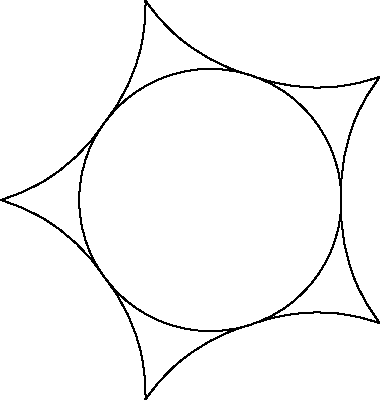 size(200,200);


real in_r = 5;
real out_r = 8;


draw(circle((0,0),in_r));



for(int i=0;i<5;++i){

    real t = 2*i*pi/5;
    real s = 2*(i-1)*pi/5;

    draw( (in_r*cos(t),in_r*sin(t))
                    ..((in_r+out_r)/2*cos((s+t)/2+.1),(in_r+out_r)/2*sin((s+t)/2+.1))
                    ..(out_r*cos((s+t)/2),out_r*sin((s+t)/2))
                    );

    draw( (out_r*cos((s+t)/2),out_r*sin((s+t)/2))
                    ..((in_r+out_r)/2*cos((s+t)/2-.1),(in_r+out_r)/2*sin((s+t)/2-.1))
                    ..(in_r*cos(s),in_r*sin(s))
                    );

                   // --(in_r*cos(s),in_r*sin(s)));
}





